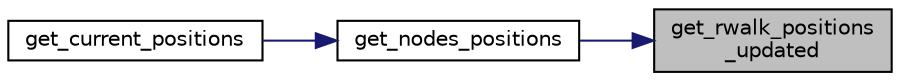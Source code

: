 digraph "get_rwalk_positions_updated"
{
 // LATEX_PDF_SIZE
  edge [fontname="Helvetica",fontsize="10",labelfontname="Helvetica",labelfontsize="10"];
  node [fontname="Helvetica",fontsize="10",shape=record];
  rankdir="RL";
  Node1 [label="get_rwalk_positions\l_updated",height=0.2,width=0.4,color="black", fillcolor="grey75", style="filled", fontcolor="black",tooltip="Compute the positions of the nodes at a given time in case they are moving (intermediate positions)...."];
  Node1 -> Node2 [dir="back",color="midnightblue",fontsize="10",style="solid",fontname="Helvetica"];
  Node2 [label="get_nodes_positions",height=0.2,width=0.4,color="black", fillcolor="white", style="filled",URL="$omg_8h.html#a8d850b576c06277a993438bfd2a9c76c",tooltip=" "];
  Node2 -> Node3 [dir="back",color="midnightblue",fontsize="10",style="solid",fontname="Helvetica"];
  Node3 [label="get_current_positions",height=0.2,width=0.4,color="black", fillcolor="white", style="filled",URL="$omg_8h.html#a66111ecea1dd1a6241d4d44280fad165",tooltip="According to the mobility type, call the corresponding get_positions_updated... function in order to ..."];
}
